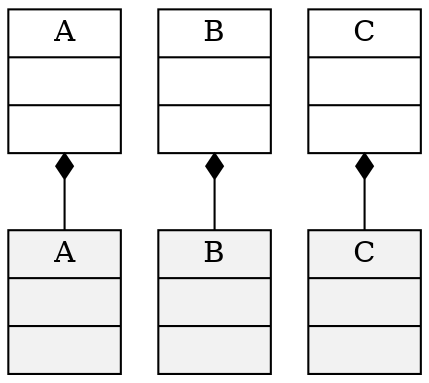 
digraph CloneClasses {
  node [shape=record]
  edge [dir=back, arrowtail=diamond]

A_16
 [label="{A||}"]
A_16_A [label="{A||}", style=filled, fillcolor=gray95]
A_16 -> A_16_A

B_3
 [label="{B||}"]
B_3_B [label="{B||}", style=filled, fillcolor=gray95]
B_3 -> B_3_B

C_28
 [label="{C||}"]
C_28_C [label="{C||}", style=filled, fillcolor=gray95]
C_28 -> C_28_C


}
